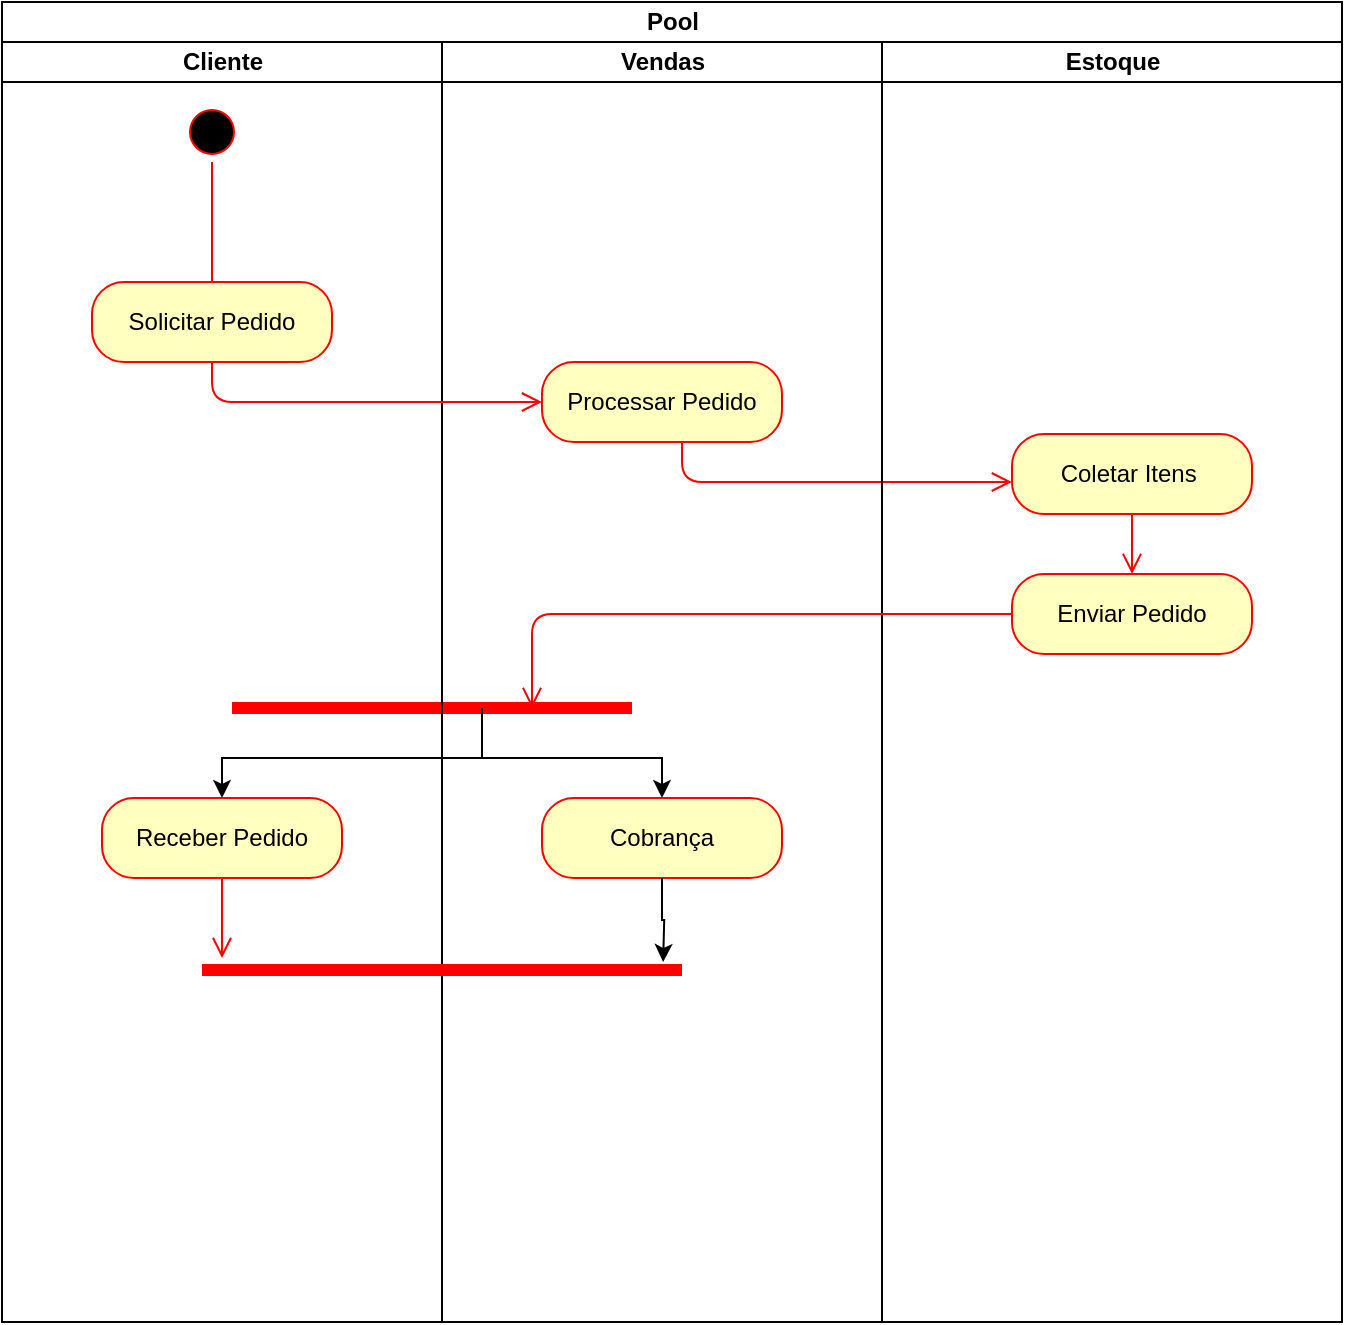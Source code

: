 <mxfile version="13.8.1" type="github">
  <diagram id="A_wYnvS-wCIYyP_TFe44" name="Page-1">
    <mxGraphModel dx="1948" dy="733" grid="1" gridSize="10" guides="1" tooltips="1" connect="1" arrows="1" fold="1" page="1" pageScale="1" pageWidth="827" pageHeight="1169" math="0" shadow="0">
      <root>
        <mxCell id="0" />
        <mxCell id="1" parent="0" />
        <mxCell id="9F1OHB0WLYa_Q_a-96xW-40" value="Pool" style="swimlane;html=1;childLayout=stackLayout;resizeParent=1;resizeParentMax=0;startSize=20;" vertex="1" parent="1">
          <mxGeometry x="-310" y="30" width="670" height="660" as="geometry" />
        </mxCell>
        <mxCell id="9F1OHB0WLYa_Q_a-96xW-41" value="Cliente" style="swimlane;html=1;startSize=20;" vertex="1" parent="9F1OHB0WLYa_Q_a-96xW-40">
          <mxGeometry y="20" width="220" height="640" as="geometry" />
        </mxCell>
        <mxCell id="9F1OHB0WLYa_Q_a-96xW-45" value="" style="edgeStyle=orthogonalEdgeStyle;html=1;verticalAlign=bottom;endArrow=open;endSize=8;strokeColor=#ff0000;" edge="1" source="9F1OHB0WLYa_Q_a-96xW-44" parent="9F1OHB0WLYa_Q_a-96xW-41">
          <mxGeometry relative="1" as="geometry">
            <mxPoint x="105" y="130" as="targetPoint" />
            <Array as="points">
              <mxPoint x="105" y="120" />
            </Array>
          </mxGeometry>
        </mxCell>
        <mxCell id="9F1OHB0WLYa_Q_a-96xW-44" value="" style="ellipse;html=1;shape=startState;fillColor=#000000;strokeColor=#ff0000;" vertex="1" parent="9F1OHB0WLYa_Q_a-96xW-41">
          <mxGeometry x="90" y="30" width="30" height="30" as="geometry" />
        </mxCell>
        <mxCell id="9F1OHB0WLYa_Q_a-96xW-47" value="Solicitar Pedido" style="rounded=1;whiteSpace=wrap;html=1;arcSize=40;fontColor=#000000;fillColor=#ffffc0;strokeColor=#ff0000;" vertex="1" parent="9F1OHB0WLYa_Q_a-96xW-41">
          <mxGeometry x="45" y="120" width="120" height="40" as="geometry" />
        </mxCell>
        <mxCell id="9F1OHB0WLYa_Q_a-96xW-64" value="Receber Pedido" style="rounded=1;whiteSpace=wrap;html=1;arcSize=40;fontColor=#000000;fillColor=#ffffc0;strokeColor=#ff0000;" vertex="1" parent="9F1OHB0WLYa_Q_a-96xW-41">
          <mxGeometry x="50" y="378" width="120" height="40" as="geometry" />
        </mxCell>
        <mxCell id="9F1OHB0WLYa_Q_a-96xW-65" value="" style="edgeStyle=orthogonalEdgeStyle;html=1;verticalAlign=bottom;endArrow=open;endSize=8;strokeColor=#ff0000;" edge="1" source="9F1OHB0WLYa_Q_a-96xW-64" parent="9F1OHB0WLYa_Q_a-96xW-41">
          <mxGeometry relative="1" as="geometry">
            <mxPoint x="110" y="458" as="targetPoint" />
          </mxGeometry>
        </mxCell>
        <mxCell id="9F1OHB0WLYa_Q_a-96xW-68" style="edgeStyle=orthogonalEdgeStyle;rounded=0;orthogonalLoop=1;jettySize=auto;html=1;entryX=0.5;entryY=0;entryDx=0;entryDy=0;exitX=0.625;exitY=1;exitDx=0;exitDy=0;exitPerimeter=0;" edge="1" parent="9F1OHB0WLYa_Q_a-96xW-41" source="9F1OHB0WLYa_Q_a-96xW-60" target="9F1OHB0WLYa_Q_a-96xW-64">
          <mxGeometry relative="1" as="geometry">
            <mxPoint x="240" y="348" as="sourcePoint" />
          </mxGeometry>
        </mxCell>
        <mxCell id="9F1OHB0WLYa_Q_a-96xW-60" value="" style="shape=line;html=1;strokeWidth=6;strokeColor=#ff0000;" vertex="1" parent="9F1OHB0WLYa_Q_a-96xW-41">
          <mxGeometry x="115" y="328" width="200" height="10" as="geometry" />
        </mxCell>
        <mxCell id="9F1OHB0WLYa_Q_a-96xW-42" value="Vendas" style="swimlane;html=1;startSize=20;" vertex="1" parent="9F1OHB0WLYa_Q_a-96xW-40">
          <mxGeometry x="220" y="20" width="220" height="640" as="geometry" />
        </mxCell>
        <mxCell id="9F1OHB0WLYa_Q_a-96xW-66" value="Cobrança" style="rounded=1;whiteSpace=wrap;html=1;arcSize=40;fontColor=#000000;fillColor=#ffffc0;strokeColor=#ff0000;" vertex="1" parent="9F1OHB0WLYa_Q_a-96xW-42">
          <mxGeometry x="50" y="378" width="120" height="40" as="geometry" />
        </mxCell>
        <mxCell id="9F1OHB0WLYa_Q_a-96xW-49" value="Processar Pedido" style="rounded=1;whiteSpace=wrap;html=1;arcSize=40;fontColor=#000000;fillColor=#ffffc0;strokeColor=#ff0000;" vertex="1" parent="9F1OHB0WLYa_Q_a-96xW-42">
          <mxGeometry x="50" y="160" width="120" height="40" as="geometry" />
        </mxCell>
        <mxCell id="9F1OHB0WLYa_Q_a-96xW-53" value="" style="edgeStyle=orthogonalEdgeStyle;html=1;verticalAlign=bottom;endArrow=open;endSize=8;strokeColor=#ff0000;" edge="1" parent="9F1OHB0WLYa_Q_a-96xW-42">
          <mxGeometry relative="1" as="geometry">
            <mxPoint x="284.97" y="220" as="targetPoint" />
            <mxPoint x="120.004" y="200" as="sourcePoint" />
            <Array as="points">
              <mxPoint x="119.97" y="220" />
            </Array>
          </mxGeometry>
        </mxCell>
        <mxCell id="9F1OHB0WLYa_Q_a-96xW-43" value="Estoque" style="swimlane;html=1;startSize=20;" vertex="1" parent="9F1OHB0WLYa_Q_a-96xW-40">
          <mxGeometry x="440" y="20" width="230" height="640" as="geometry" />
        </mxCell>
        <mxCell id="9F1OHB0WLYa_Q_a-96xW-56" value="" style="edgeStyle=orthogonalEdgeStyle;html=1;verticalAlign=bottom;endArrow=open;endSize=8;strokeColor=#ff0000;exitX=0.5;exitY=1;exitDx=0;exitDy=0;entryX=0.5;entryY=0;entryDx=0;entryDy=0;" edge="1" parent="9F1OHB0WLYa_Q_a-96xW-43" source="9F1OHB0WLYa_Q_a-96xW-51" target="9F1OHB0WLYa_Q_a-96xW-54">
          <mxGeometry relative="1" as="geometry">
            <mxPoint x="154.97" y="270" as="targetPoint" />
            <mxPoint x="-9.996" y="250" as="sourcePoint" />
            <Array as="points" />
          </mxGeometry>
        </mxCell>
        <mxCell id="9F1OHB0WLYa_Q_a-96xW-54" value="Enviar Pedido" style="rounded=1;whiteSpace=wrap;html=1;arcSize=40;fontColor=#000000;fillColor=#ffffc0;strokeColor=#ff0000;" vertex="1" parent="9F1OHB0WLYa_Q_a-96xW-43">
          <mxGeometry x="65" y="266" width="120" height="40" as="geometry" />
        </mxCell>
        <mxCell id="9F1OHB0WLYa_Q_a-96xW-51" value="Coletar Itens&amp;nbsp;" style="rounded=1;whiteSpace=wrap;html=1;arcSize=40;fontColor=#000000;fillColor=#ffffc0;strokeColor=#ff0000;" vertex="1" parent="9F1OHB0WLYa_Q_a-96xW-43">
          <mxGeometry x="65" y="196" width="120" height="40" as="geometry" />
        </mxCell>
        <mxCell id="9F1OHB0WLYa_Q_a-96xW-48" value="" style="edgeStyle=orthogonalEdgeStyle;html=1;verticalAlign=bottom;endArrow=open;endSize=8;strokeColor=#ff0000;" edge="1" source="9F1OHB0WLYa_Q_a-96xW-47" parent="9F1OHB0WLYa_Q_a-96xW-40" target="9F1OHB0WLYa_Q_a-96xW-49">
          <mxGeometry relative="1" as="geometry">
            <mxPoint x="105" y="240" as="targetPoint" />
            <Array as="points">
              <mxPoint x="105" y="200" />
            </Array>
          </mxGeometry>
        </mxCell>
        <mxCell id="9F1OHB0WLYa_Q_a-96xW-72" style="edgeStyle=orthogonalEdgeStyle;rounded=0;orthogonalLoop=1;jettySize=auto;html=1;entryX=0.5;entryY=0;entryDx=0;entryDy=0;" edge="1" parent="9F1OHB0WLYa_Q_a-96xW-40" target="9F1OHB0WLYa_Q_a-96xW-66">
          <mxGeometry relative="1" as="geometry">
            <mxPoint x="240" y="353" as="sourcePoint" />
            <Array as="points">
              <mxPoint x="240" y="353" />
              <mxPoint x="240" y="378" />
              <mxPoint x="330" y="378" />
            </Array>
          </mxGeometry>
        </mxCell>
        <mxCell id="9F1OHB0WLYa_Q_a-96xW-74" value="" style="edgeStyle=orthogonalEdgeStyle;html=1;verticalAlign=bottom;endArrow=open;endSize=8;strokeColor=#ff0000;exitX=0;exitY=0.5;exitDx=0;exitDy=0;entryX=0.75;entryY=0.5;entryDx=0;entryDy=0;entryPerimeter=0;" edge="1" parent="9F1OHB0WLYa_Q_a-96xW-40" source="9F1OHB0WLYa_Q_a-96xW-54" target="9F1OHB0WLYa_Q_a-96xW-60">
          <mxGeometry relative="1" as="geometry">
            <mxPoint x="297.48" y="340.0" as="targetPoint" />
            <mxPoint x="132.514" y="320.0" as="sourcePoint" />
            <Array as="points">
              <mxPoint x="265" y="306" />
            </Array>
          </mxGeometry>
        </mxCell>
        <mxCell id="9F1OHB0WLYa_Q_a-96xW-75" style="edgeStyle=orthogonalEdgeStyle;rounded=0;orthogonalLoop=1;jettySize=auto;html=1;exitX=0.5;exitY=1;exitDx=0;exitDy=0;" edge="1" parent="1" source="9F1OHB0WLYa_Q_a-96xW-66">
          <mxGeometry relative="1" as="geometry">
            <mxPoint x="20.571" y="510" as="targetPoint" />
          </mxGeometry>
        </mxCell>
        <mxCell id="9F1OHB0WLYa_Q_a-96xW-76" value="" style="shape=line;html=1;strokeWidth=6;strokeColor=#ff0000;" vertex="1" parent="1">
          <mxGeometry x="-210" y="509" width="240" height="10" as="geometry" />
        </mxCell>
      </root>
    </mxGraphModel>
  </diagram>
</mxfile>
